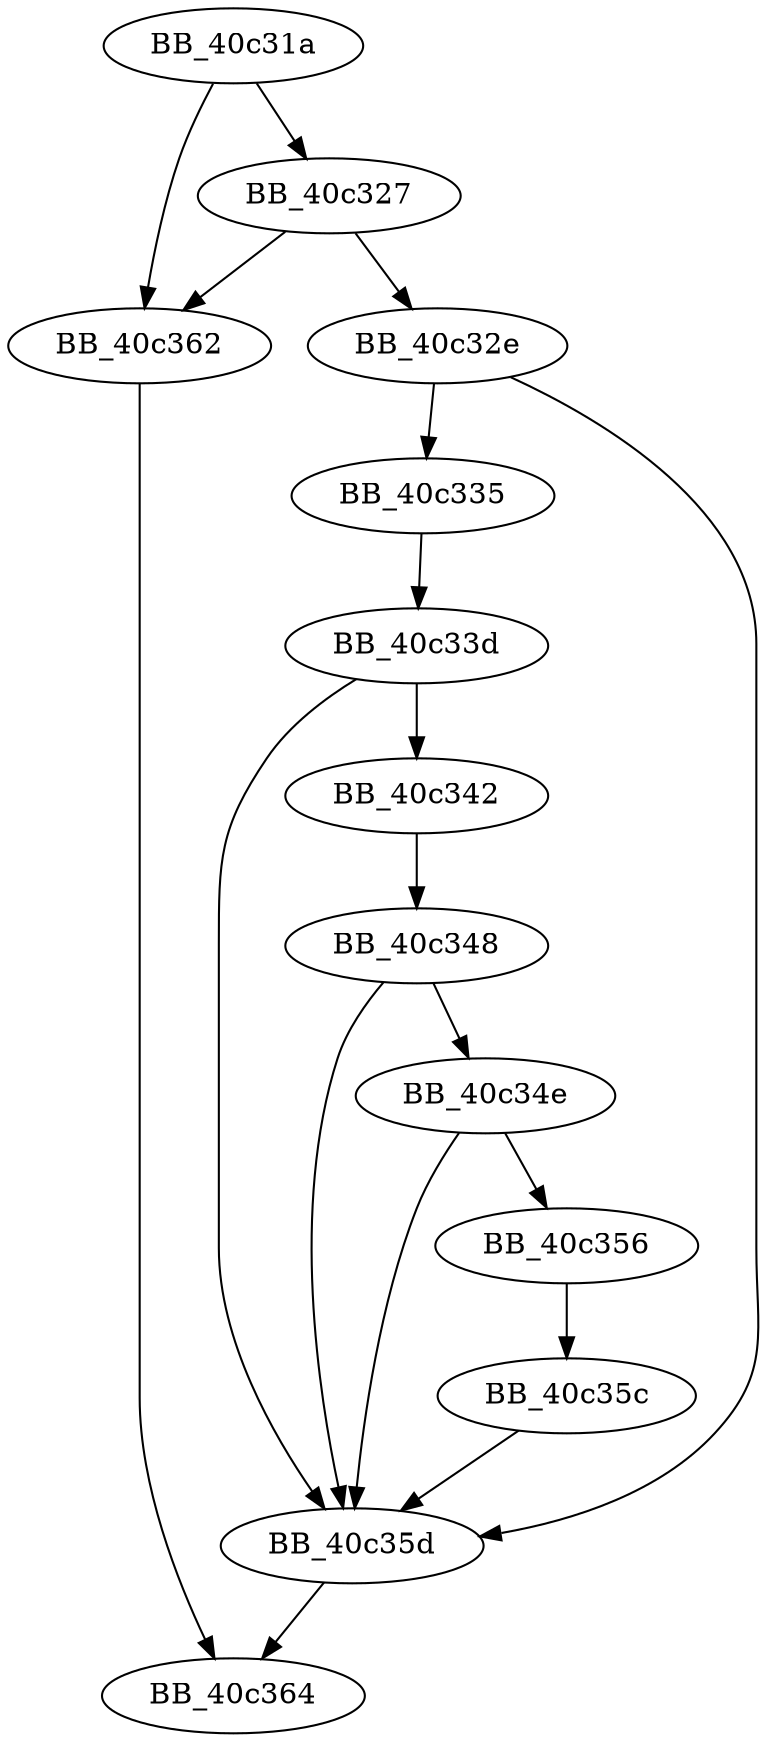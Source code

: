 DiGraph __updatetlocinfoEx_nolock{
BB_40c31a->BB_40c327
BB_40c31a->BB_40c362
BB_40c327->BB_40c32e
BB_40c327->BB_40c362
BB_40c32e->BB_40c335
BB_40c32e->BB_40c35d
BB_40c335->BB_40c33d
BB_40c33d->BB_40c342
BB_40c33d->BB_40c35d
BB_40c342->BB_40c348
BB_40c348->BB_40c34e
BB_40c348->BB_40c35d
BB_40c34e->BB_40c356
BB_40c34e->BB_40c35d
BB_40c356->BB_40c35c
BB_40c35c->BB_40c35d
BB_40c35d->BB_40c364
BB_40c362->BB_40c364
}
